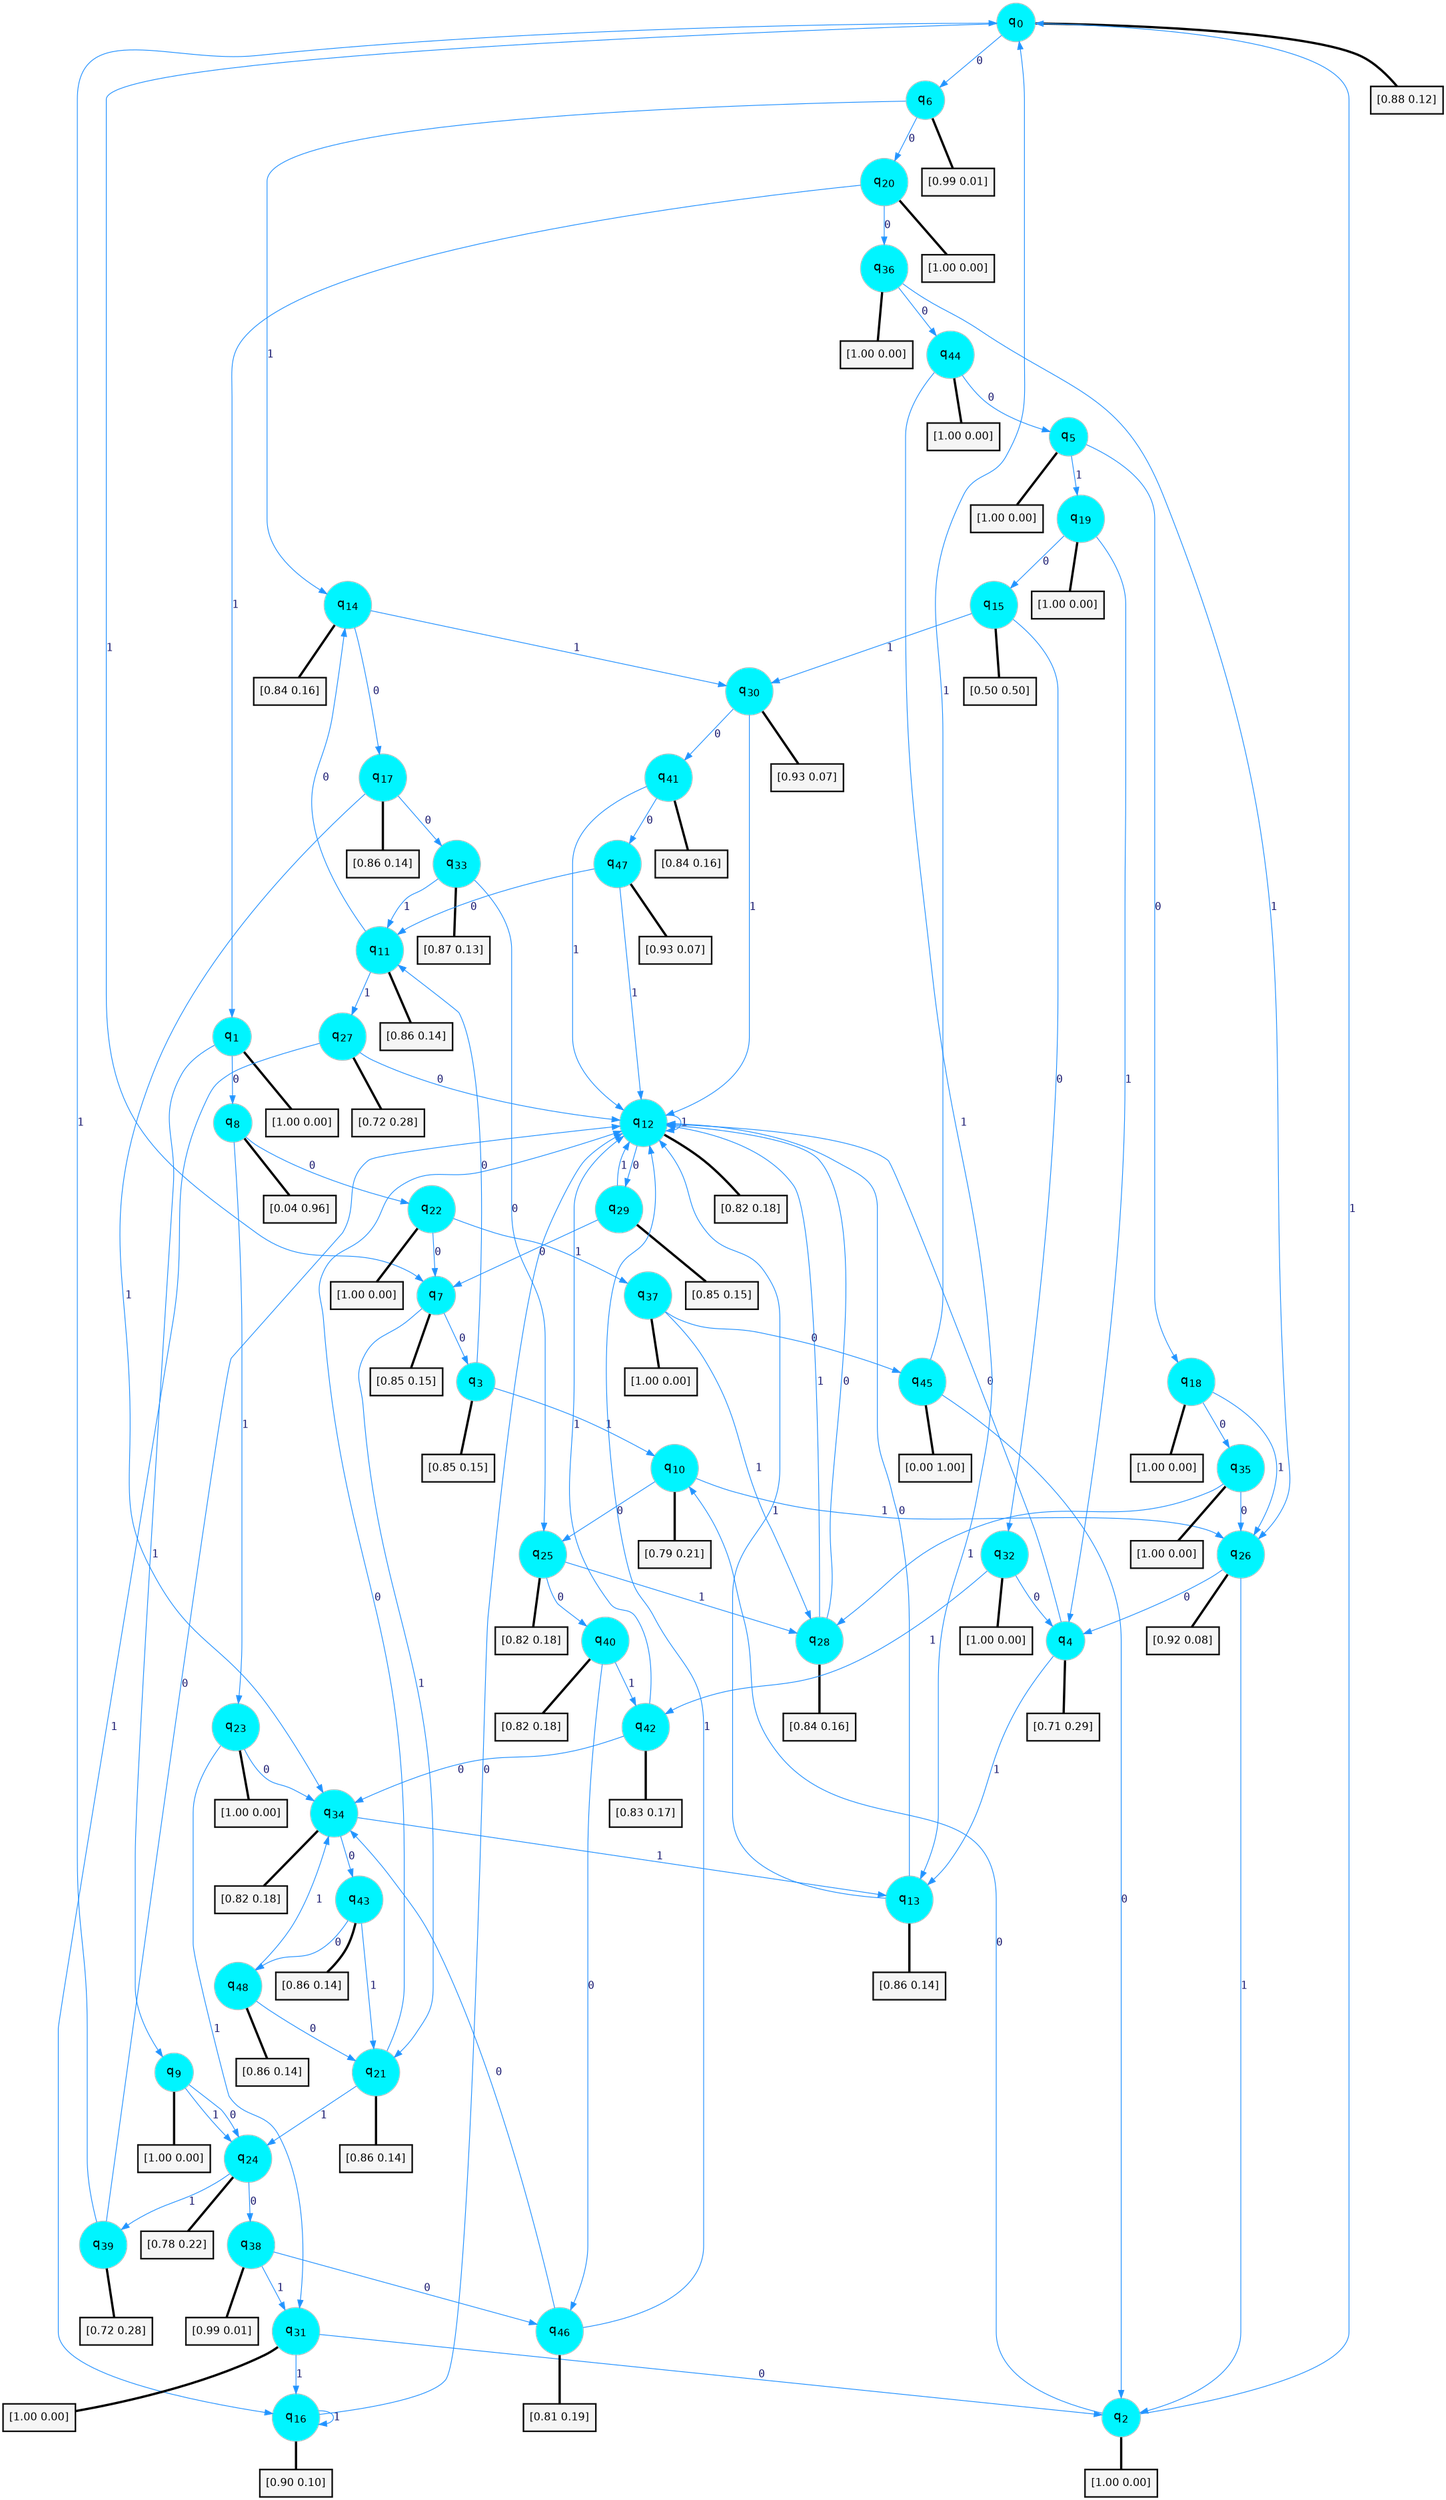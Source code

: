 digraph G {
graph [
bgcolor=transparent, dpi=300, rankdir=TD, size="40,25"];
node [
color=gray, fillcolor=turquoise1, fontcolor=black, fontname=Helvetica, fontsize=16, fontweight=bold, shape=circle, style=filled];
edge [
arrowsize=1, color=dodgerblue1, fontcolor=midnightblue, fontname=courier, fontweight=bold, penwidth=1, style=solid, weight=20];
0[label=<q<SUB>0</SUB>>];
1[label=<q<SUB>1</SUB>>];
2[label=<q<SUB>2</SUB>>];
3[label=<q<SUB>3</SUB>>];
4[label=<q<SUB>4</SUB>>];
5[label=<q<SUB>5</SUB>>];
6[label=<q<SUB>6</SUB>>];
7[label=<q<SUB>7</SUB>>];
8[label=<q<SUB>8</SUB>>];
9[label=<q<SUB>9</SUB>>];
10[label=<q<SUB>10</SUB>>];
11[label=<q<SUB>11</SUB>>];
12[label=<q<SUB>12</SUB>>];
13[label=<q<SUB>13</SUB>>];
14[label=<q<SUB>14</SUB>>];
15[label=<q<SUB>15</SUB>>];
16[label=<q<SUB>16</SUB>>];
17[label=<q<SUB>17</SUB>>];
18[label=<q<SUB>18</SUB>>];
19[label=<q<SUB>19</SUB>>];
20[label=<q<SUB>20</SUB>>];
21[label=<q<SUB>21</SUB>>];
22[label=<q<SUB>22</SUB>>];
23[label=<q<SUB>23</SUB>>];
24[label=<q<SUB>24</SUB>>];
25[label=<q<SUB>25</SUB>>];
26[label=<q<SUB>26</SUB>>];
27[label=<q<SUB>27</SUB>>];
28[label=<q<SUB>28</SUB>>];
29[label=<q<SUB>29</SUB>>];
30[label=<q<SUB>30</SUB>>];
31[label=<q<SUB>31</SUB>>];
32[label=<q<SUB>32</SUB>>];
33[label=<q<SUB>33</SUB>>];
34[label=<q<SUB>34</SUB>>];
35[label=<q<SUB>35</SUB>>];
36[label=<q<SUB>36</SUB>>];
37[label=<q<SUB>37</SUB>>];
38[label=<q<SUB>38</SUB>>];
39[label=<q<SUB>39</SUB>>];
40[label=<q<SUB>40</SUB>>];
41[label=<q<SUB>41</SUB>>];
42[label=<q<SUB>42</SUB>>];
43[label=<q<SUB>43</SUB>>];
44[label=<q<SUB>44</SUB>>];
45[label=<q<SUB>45</SUB>>];
46[label=<q<SUB>46</SUB>>];
47[label=<q<SUB>47</SUB>>];
48[label=<q<SUB>48</SUB>>];
49[label="[0.88 0.12]", shape=box,fontcolor=black, fontname=Helvetica, fontsize=14, penwidth=2, fillcolor=whitesmoke,color=black];
50[label="[1.00 0.00]", shape=box,fontcolor=black, fontname=Helvetica, fontsize=14, penwidth=2, fillcolor=whitesmoke,color=black];
51[label="[1.00 0.00]", shape=box,fontcolor=black, fontname=Helvetica, fontsize=14, penwidth=2, fillcolor=whitesmoke,color=black];
52[label="[0.85 0.15]", shape=box,fontcolor=black, fontname=Helvetica, fontsize=14, penwidth=2, fillcolor=whitesmoke,color=black];
53[label="[0.71 0.29]", shape=box,fontcolor=black, fontname=Helvetica, fontsize=14, penwidth=2, fillcolor=whitesmoke,color=black];
54[label="[1.00 0.00]", shape=box,fontcolor=black, fontname=Helvetica, fontsize=14, penwidth=2, fillcolor=whitesmoke,color=black];
55[label="[0.99 0.01]", shape=box,fontcolor=black, fontname=Helvetica, fontsize=14, penwidth=2, fillcolor=whitesmoke,color=black];
56[label="[0.85 0.15]", shape=box,fontcolor=black, fontname=Helvetica, fontsize=14, penwidth=2, fillcolor=whitesmoke,color=black];
57[label="[0.04 0.96]", shape=box,fontcolor=black, fontname=Helvetica, fontsize=14, penwidth=2, fillcolor=whitesmoke,color=black];
58[label="[1.00 0.00]", shape=box,fontcolor=black, fontname=Helvetica, fontsize=14, penwidth=2, fillcolor=whitesmoke,color=black];
59[label="[0.79 0.21]", shape=box,fontcolor=black, fontname=Helvetica, fontsize=14, penwidth=2, fillcolor=whitesmoke,color=black];
60[label="[0.86 0.14]", shape=box,fontcolor=black, fontname=Helvetica, fontsize=14, penwidth=2, fillcolor=whitesmoke,color=black];
61[label="[0.82 0.18]", shape=box,fontcolor=black, fontname=Helvetica, fontsize=14, penwidth=2, fillcolor=whitesmoke,color=black];
62[label="[0.86 0.14]", shape=box,fontcolor=black, fontname=Helvetica, fontsize=14, penwidth=2, fillcolor=whitesmoke,color=black];
63[label="[0.84 0.16]", shape=box,fontcolor=black, fontname=Helvetica, fontsize=14, penwidth=2, fillcolor=whitesmoke,color=black];
64[label="[0.50 0.50]", shape=box,fontcolor=black, fontname=Helvetica, fontsize=14, penwidth=2, fillcolor=whitesmoke,color=black];
65[label="[0.90 0.10]", shape=box,fontcolor=black, fontname=Helvetica, fontsize=14, penwidth=2, fillcolor=whitesmoke,color=black];
66[label="[0.86 0.14]", shape=box,fontcolor=black, fontname=Helvetica, fontsize=14, penwidth=2, fillcolor=whitesmoke,color=black];
67[label="[1.00 0.00]", shape=box,fontcolor=black, fontname=Helvetica, fontsize=14, penwidth=2, fillcolor=whitesmoke,color=black];
68[label="[1.00 0.00]", shape=box,fontcolor=black, fontname=Helvetica, fontsize=14, penwidth=2, fillcolor=whitesmoke,color=black];
69[label="[1.00 0.00]", shape=box,fontcolor=black, fontname=Helvetica, fontsize=14, penwidth=2, fillcolor=whitesmoke,color=black];
70[label="[0.86 0.14]", shape=box,fontcolor=black, fontname=Helvetica, fontsize=14, penwidth=2, fillcolor=whitesmoke,color=black];
71[label="[1.00 0.00]", shape=box,fontcolor=black, fontname=Helvetica, fontsize=14, penwidth=2, fillcolor=whitesmoke,color=black];
72[label="[1.00 0.00]", shape=box,fontcolor=black, fontname=Helvetica, fontsize=14, penwidth=2, fillcolor=whitesmoke,color=black];
73[label="[0.78 0.22]", shape=box,fontcolor=black, fontname=Helvetica, fontsize=14, penwidth=2, fillcolor=whitesmoke,color=black];
74[label="[0.82 0.18]", shape=box,fontcolor=black, fontname=Helvetica, fontsize=14, penwidth=2, fillcolor=whitesmoke,color=black];
75[label="[0.92 0.08]", shape=box,fontcolor=black, fontname=Helvetica, fontsize=14, penwidth=2, fillcolor=whitesmoke,color=black];
76[label="[0.72 0.28]", shape=box,fontcolor=black, fontname=Helvetica, fontsize=14, penwidth=2, fillcolor=whitesmoke,color=black];
77[label="[0.84 0.16]", shape=box,fontcolor=black, fontname=Helvetica, fontsize=14, penwidth=2, fillcolor=whitesmoke,color=black];
78[label="[0.85 0.15]", shape=box,fontcolor=black, fontname=Helvetica, fontsize=14, penwidth=2, fillcolor=whitesmoke,color=black];
79[label="[0.93 0.07]", shape=box,fontcolor=black, fontname=Helvetica, fontsize=14, penwidth=2, fillcolor=whitesmoke,color=black];
80[label="[1.00 0.00]", shape=box,fontcolor=black, fontname=Helvetica, fontsize=14, penwidth=2, fillcolor=whitesmoke,color=black];
81[label="[1.00 0.00]", shape=box,fontcolor=black, fontname=Helvetica, fontsize=14, penwidth=2, fillcolor=whitesmoke,color=black];
82[label="[0.87 0.13]", shape=box,fontcolor=black, fontname=Helvetica, fontsize=14, penwidth=2, fillcolor=whitesmoke,color=black];
83[label="[0.82 0.18]", shape=box,fontcolor=black, fontname=Helvetica, fontsize=14, penwidth=2, fillcolor=whitesmoke,color=black];
84[label="[1.00 0.00]", shape=box,fontcolor=black, fontname=Helvetica, fontsize=14, penwidth=2, fillcolor=whitesmoke,color=black];
85[label="[1.00 0.00]", shape=box,fontcolor=black, fontname=Helvetica, fontsize=14, penwidth=2, fillcolor=whitesmoke,color=black];
86[label="[1.00 0.00]", shape=box,fontcolor=black, fontname=Helvetica, fontsize=14, penwidth=2, fillcolor=whitesmoke,color=black];
87[label="[0.99 0.01]", shape=box,fontcolor=black, fontname=Helvetica, fontsize=14, penwidth=2, fillcolor=whitesmoke,color=black];
88[label="[0.72 0.28]", shape=box,fontcolor=black, fontname=Helvetica, fontsize=14, penwidth=2, fillcolor=whitesmoke,color=black];
89[label="[0.82 0.18]", shape=box,fontcolor=black, fontname=Helvetica, fontsize=14, penwidth=2, fillcolor=whitesmoke,color=black];
90[label="[0.84 0.16]", shape=box,fontcolor=black, fontname=Helvetica, fontsize=14, penwidth=2, fillcolor=whitesmoke,color=black];
91[label="[0.83 0.17]", shape=box,fontcolor=black, fontname=Helvetica, fontsize=14, penwidth=2, fillcolor=whitesmoke,color=black];
92[label="[0.86 0.14]", shape=box,fontcolor=black, fontname=Helvetica, fontsize=14, penwidth=2, fillcolor=whitesmoke,color=black];
93[label="[1.00 0.00]", shape=box,fontcolor=black, fontname=Helvetica, fontsize=14, penwidth=2, fillcolor=whitesmoke,color=black];
94[label="[0.00 1.00]", shape=box,fontcolor=black, fontname=Helvetica, fontsize=14, penwidth=2, fillcolor=whitesmoke,color=black];
95[label="[0.81 0.19]", shape=box,fontcolor=black, fontname=Helvetica, fontsize=14, penwidth=2, fillcolor=whitesmoke,color=black];
96[label="[0.93 0.07]", shape=box,fontcolor=black, fontname=Helvetica, fontsize=14, penwidth=2, fillcolor=whitesmoke,color=black];
97[label="[0.86 0.14]", shape=box,fontcolor=black, fontname=Helvetica, fontsize=14, penwidth=2, fillcolor=whitesmoke,color=black];
0->6 [label=0];
0->7 [label=1];
0->49 [arrowhead=none, penwidth=3,color=black];
1->8 [label=0];
1->9 [label=1];
1->50 [arrowhead=none, penwidth=3,color=black];
2->10 [label=0];
2->0 [label=1];
2->51 [arrowhead=none, penwidth=3,color=black];
3->11 [label=0];
3->10 [label=1];
3->52 [arrowhead=none, penwidth=3,color=black];
4->12 [label=0];
4->13 [label=1];
4->53 [arrowhead=none, penwidth=3,color=black];
5->18 [label=0];
5->19 [label=1];
5->54 [arrowhead=none, penwidth=3,color=black];
6->20 [label=0];
6->14 [label=1];
6->55 [arrowhead=none, penwidth=3,color=black];
7->3 [label=0];
7->21 [label=1];
7->56 [arrowhead=none, penwidth=3,color=black];
8->22 [label=0];
8->23 [label=1];
8->57 [arrowhead=none, penwidth=3,color=black];
9->24 [label=0];
9->24 [label=1];
9->58 [arrowhead=none, penwidth=3,color=black];
10->25 [label=0];
10->26 [label=1];
10->59 [arrowhead=none, penwidth=3,color=black];
11->14 [label=0];
11->27 [label=1];
11->60 [arrowhead=none, penwidth=3,color=black];
12->29 [label=0];
12->12 [label=1];
12->61 [arrowhead=none, penwidth=3,color=black];
13->12 [label=0];
13->12 [label=1];
13->62 [arrowhead=none, penwidth=3,color=black];
14->17 [label=0];
14->30 [label=1];
14->63 [arrowhead=none, penwidth=3,color=black];
15->32 [label=0];
15->30 [label=1];
15->64 [arrowhead=none, penwidth=3,color=black];
16->12 [label=0];
16->16 [label=1];
16->65 [arrowhead=none, penwidth=3,color=black];
17->33 [label=0];
17->34 [label=1];
17->66 [arrowhead=none, penwidth=3,color=black];
18->35 [label=0];
18->26 [label=1];
18->67 [arrowhead=none, penwidth=3,color=black];
19->15 [label=0];
19->4 [label=1];
19->68 [arrowhead=none, penwidth=3,color=black];
20->36 [label=0];
20->1 [label=1];
20->69 [arrowhead=none, penwidth=3,color=black];
21->12 [label=0];
21->24 [label=1];
21->70 [arrowhead=none, penwidth=3,color=black];
22->7 [label=0];
22->37 [label=1];
22->71 [arrowhead=none, penwidth=3,color=black];
23->34 [label=0];
23->31 [label=1];
23->72 [arrowhead=none, penwidth=3,color=black];
24->38 [label=0];
24->39 [label=1];
24->73 [arrowhead=none, penwidth=3,color=black];
25->40 [label=0];
25->28 [label=1];
25->74 [arrowhead=none, penwidth=3,color=black];
26->4 [label=0];
26->2 [label=1];
26->75 [arrowhead=none, penwidth=3,color=black];
27->12 [label=0];
27->16 [label=1];
27->76 [arrowhead=none, penwidth=3,color=black];
28->12 [label=0];
28->12 [label=1];
28->77 [arrowhead=none, penwidth=3,color=black];
29->7 [label=0];
29->12 [label=1];
29->78 [arrowhead=none, penwidth=3,color=black];
30->41 [label=0];
30->12 [label=1];
30->79 [arrowhead=none, penwidth=3,color=black];
31->2 [label=0];
31->16 [label=1];
31->80 [arrowhead=none, penwidth=3,color=black];
32->4 [label=0];
32->42 [label=1];
32->81 [arrowhead=none, penwidth=3,color=black];
33->25 [label=0];
33->11 [label=1];
33->82 [arrowhead=none, penwidth=3,color=black];
34->43 [label=0];
34->13 [label=1];
34->83 [arrowhead=none, penwidth=3,color=black];
35->26 [label=0];
35->28 [label=1];
35->84 [arrowhead=none, penwidth=3,color=black];
36->44 [label=0];
36->26 [label=1];
36->85 [arrowhead=none, penwidth=3,color=black];
37->45 [label=0];
37->28 [label=1];
37->86 [arrowhead=none, penwidth=3,color=black];
38->46 [label=0];
38->31 [label=1];
38->87 [arrowhead=none, penwidth=3,color=black];
39->12 [label=0];
39->0 [label=1];
39->88 [arrowhead=none, penwidth=3,color=black];
40->46 [label=0];
40->42 [label=1];
40->89 [arrowhead=none, penwidth=3,color=black];
41->47 [label=0];
41->12 [label=1];
41->90 [arrowhead=none, penwidth=3,color=black];
42->34 [label=0];
42->12 [label=1];
42->91 [arrowhead=none, penwidth=3,color=black];
43->48 [label=0];
43->21 [label=1];
43->92 [arrowhead=none, penwidth=3,color=black];
44->5 [label=0];
44->13 [label=1];
44->93 [arrowhead=none, penwidth=3,color=black];
45->2 [label=0];
45->0 [label=1];
45->94 [arrowhead=none, penwidth=3,color=black];
46->34 [label=0];
46->12 [label=1];
46->95 [arrowhead=none, penwidth=3,color=black];
47->11 [label=0];
47->12 [label=1];
47->96 [arrowhead=none, penwidth=3,color=black];
48->21 [label=0];
48->34 [label=1];
48->97 [arrowhead=none, penwidth=3,color=black];
}
